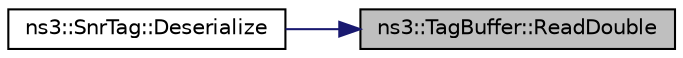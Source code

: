 digraph "ns3::TagBuffer::ReadDouble"
{
 // LATEX_PDF_SIZE
  edge [fontname="Helvetica",fontsize="10",labelfontname="Helvetica",labelfontsize="10"];
  node [fontname="Helvetica",fontsize="10",shape=record];
  rankdir="RL";
  Node1 [label="ns3::TagBuffer::ReadDouble",height=0.2,width=0.4,color="black", fillcolor="grey75", style="filled", fontcolor="black",tooltip=" "];
  Node1 -> Node2 [dir="back",color="midnightblue",fontsize="10",style="solid",fontname="Helvetica"];
  Node2 [label="ns3::SnrTag::Deserialize",height=0.2,width=0.4,color="black", fillcolor="white", style="filled",URL="$classns3_1_1_snr_tag.html#ac5306895cd87efb944b4d19426292ed9",tooltip=" "];
}
